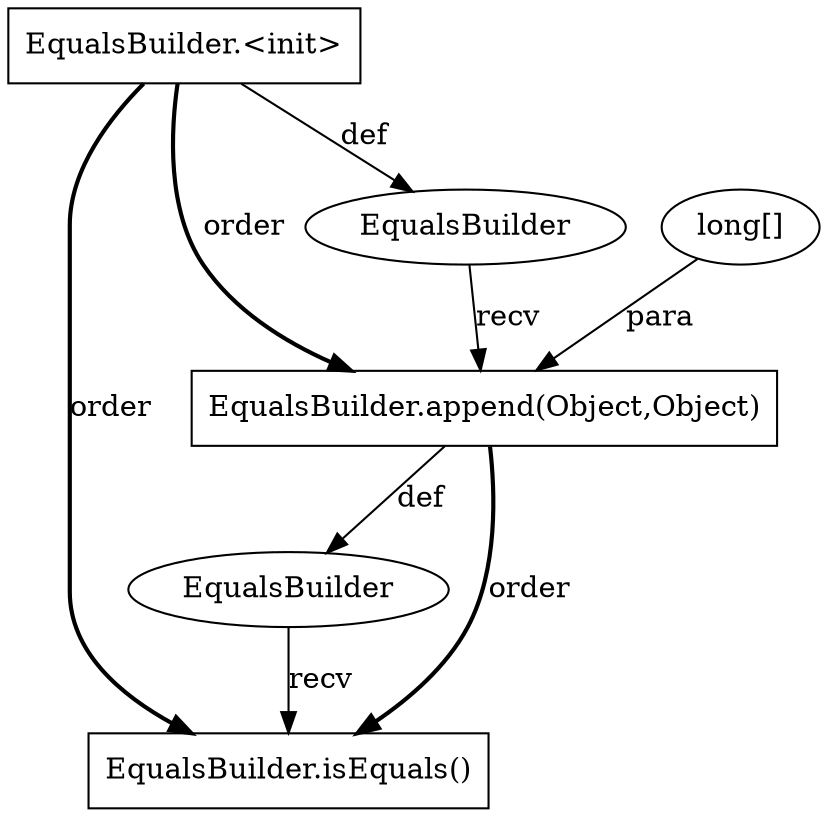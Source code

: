 digraph "AUG" {

  1 [ label="EqualsBuilder.isEquals()" shape="box" ];
  2 [ label="EqualsBuilder" shape="ellipse" ];
  3 [ label="EqualsBuilder.append(Object,Object)" shape="box" ];
  4 [ label="long[]" shape="ellipse" ];
  5 [ label="EqualsBuilder" shape="ellipse" ];
  6 [ label="EqualsBuilder.<init>" shape="box" ];
  2 -> 1 [ label="recv" style="solid" ];
  3 -> 1 [ label="order" style="bold" ];
  6 -> 1 [ label="order" style="bold" ];
  3 -> 2 [ label="def" style="solid" ];
  5 -> 3 [ label="recv" style="solid" ];
  6 -> 3 [ label="order" style="bold" ];
  4 -> 3 [ label="para" style="solid" ];
  6 -> 5 [ label="def" style="solid" ];
}
